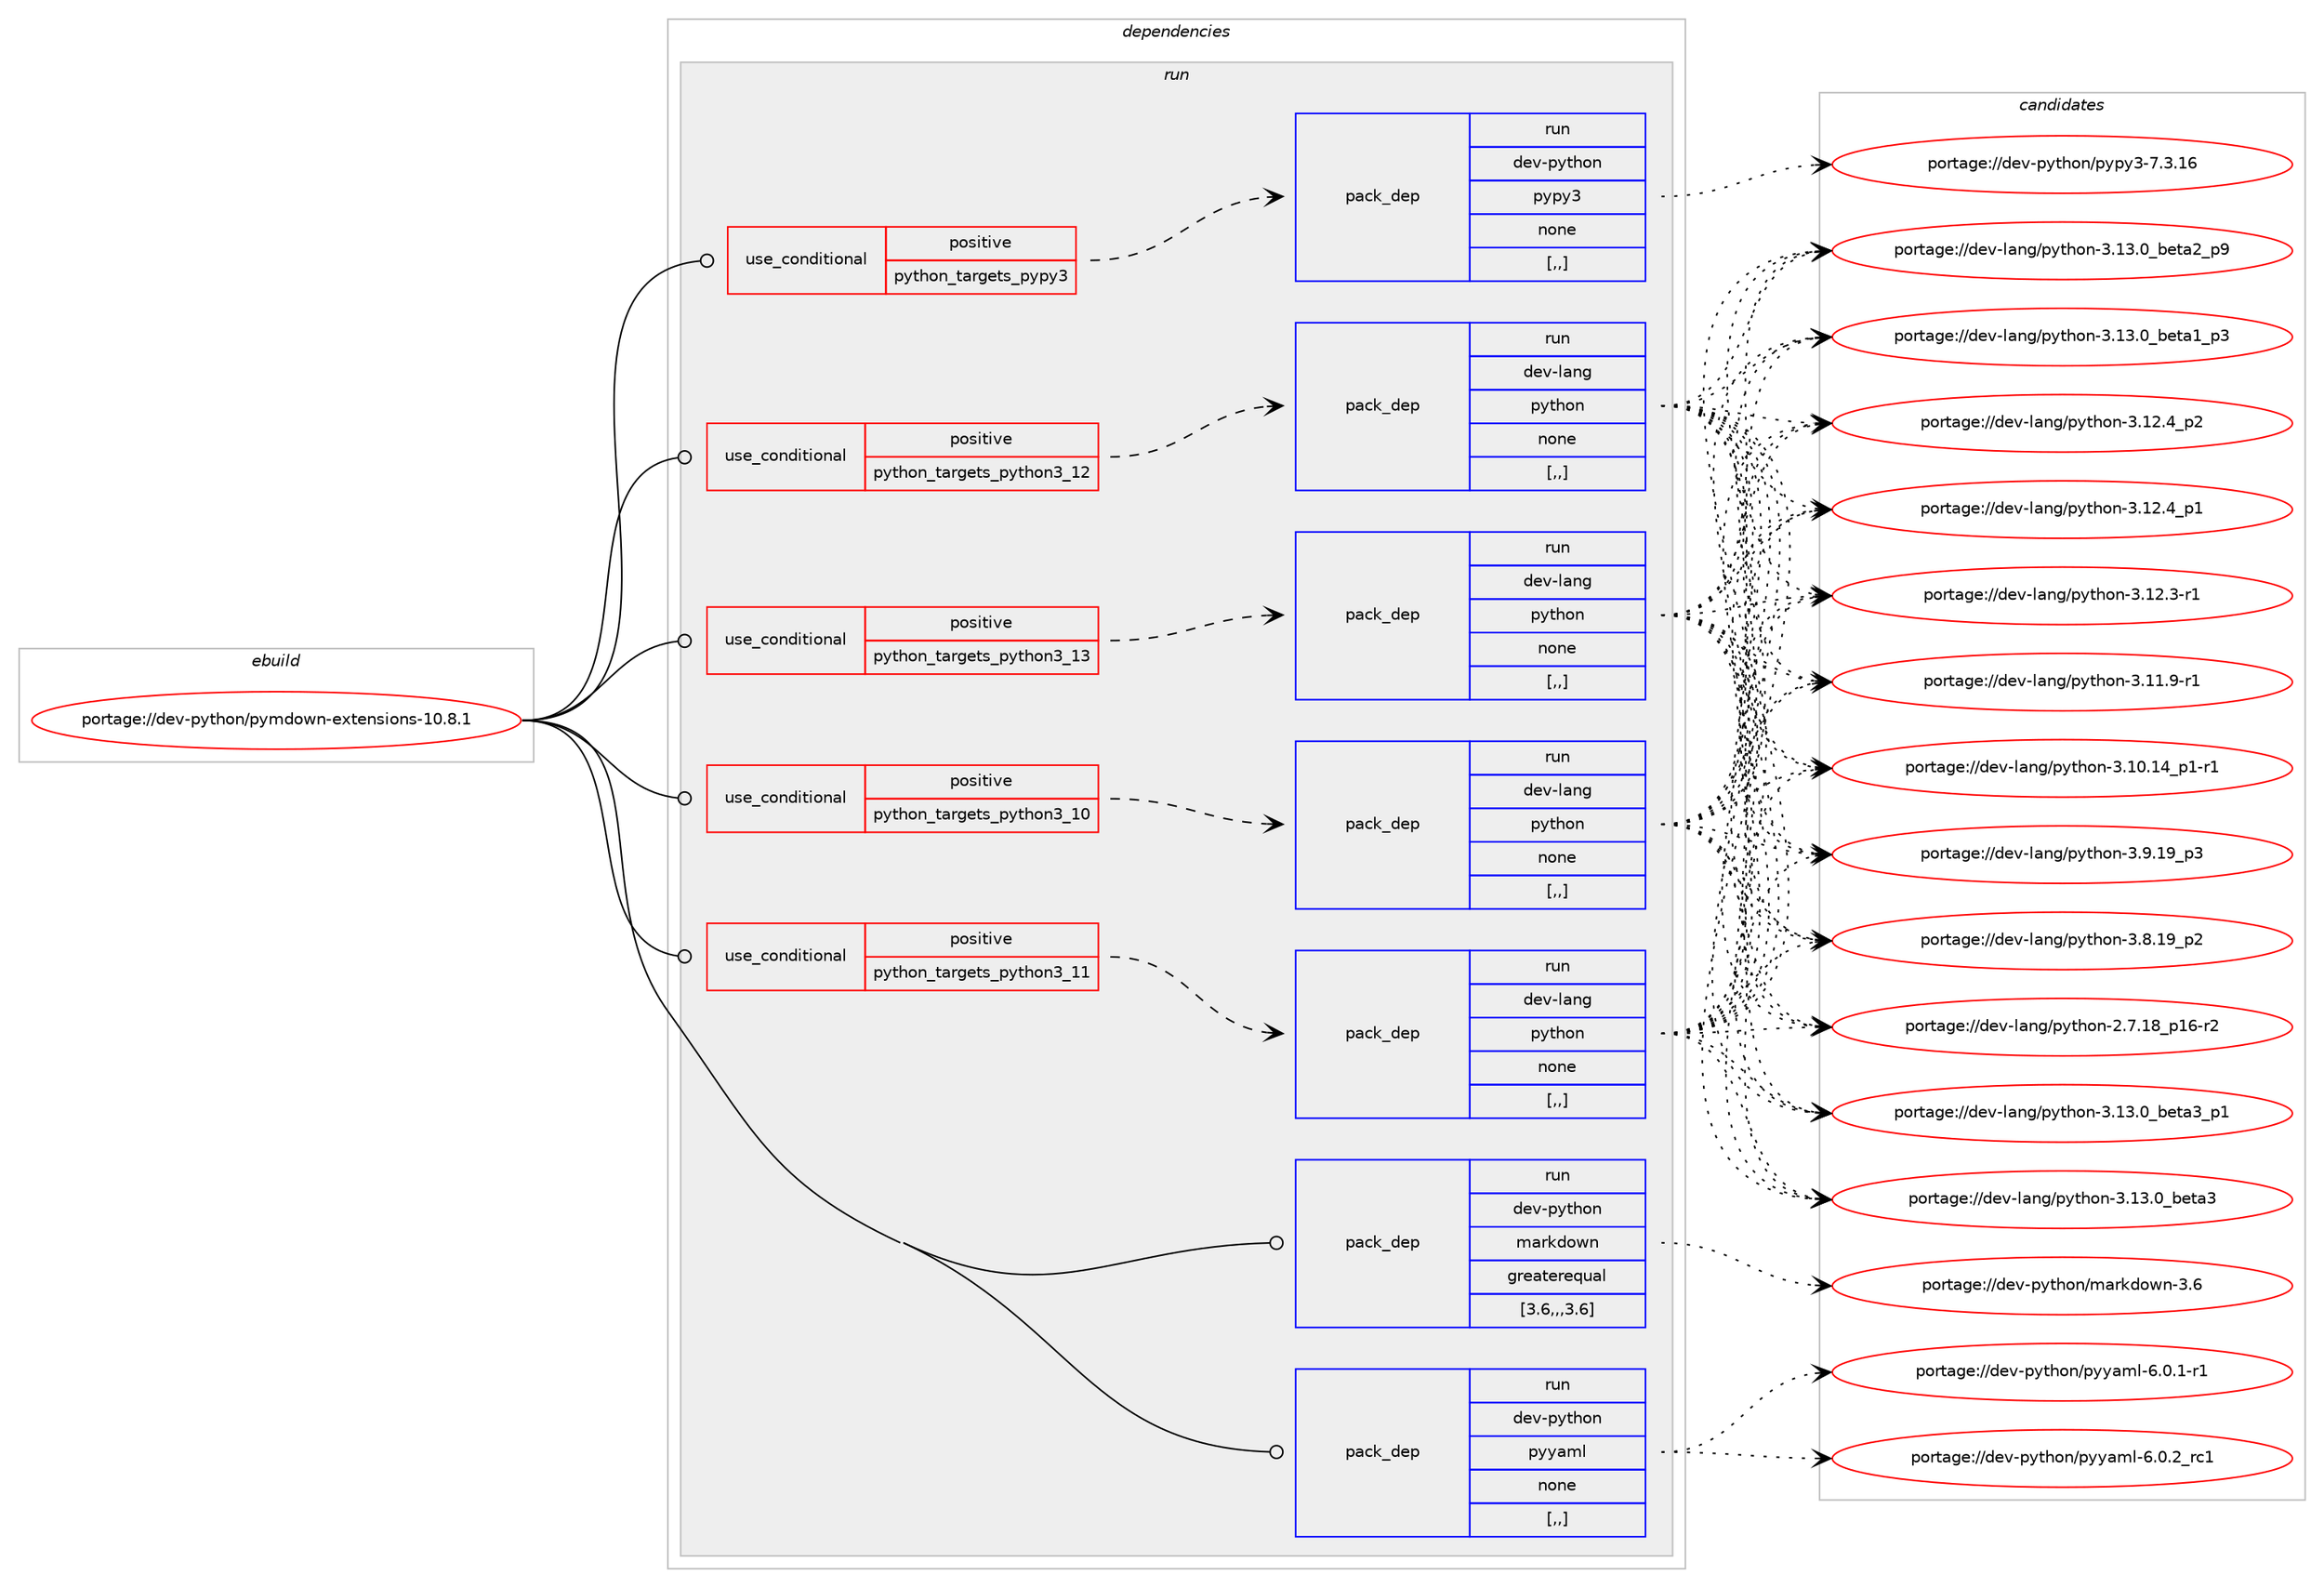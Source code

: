 digraph prolog {

# *************
# Graph options
# *************

newrank=true;
concentrate=true;
compound=true;
graph [rankdir=LR,fontname=Helvetica,fontsize=10,ranksep=1.5];#, ranksep=2.5, nodesep=0.2];
edge  [arrowhead=vee];
node  [fontname=Helvetica,fontsize=10];

# **********
# The ebuild
# **********

subgraph cluster_leftcol {
color=gray;
rank=same;
label=<<i>ebuild</i>>;
id [label="portage://dev-python/pymdown-extensions-10.8.1", color=red, width=4, href="../dev-python/pymdown-extensions-10.8.1.svg"];
}

# ****************
# The dependencies
# ****************

subgraph cluster_midcol {
color=gray;
label=<<i>dependencies</i>>;
subgraph cluster_compile {
fillcolor="#eeeeee";
style=filled;
label=<<i>compile</i>>;
}
subgraph cluster_compileandrun {
fillcolor="#eeeeee";
style=filled;
label=<<i>compile and run</i>>;
}
subgraph cluster_run {
fillcolor="#eeeeee";
style=filled;
label=<<i>run</i>>;
subgraph cond36812 {
dependency156174 [label=<<TABLE BORDER="0" CELLBORDER="1" CELLSPACING="0" CELLPADDING="4"><TR><TD ROWSPAN="3" CELLPADDING="10">use_conditional</TD></TR><TR><TD>positive</TD></TR><TR><TD>python_targets_pypy3</TD></TR></TABLE>>, shape=none, color=red];
subgraph pack118119 {
dependency156175 [label=<<TABLE BORDER="0" CELLBORDER="1" CELLSPACING="0" CELLPADDING="4" WIDTH="220"><TR><TD ROWSPAN="6" CELLPADDING="30">pack_dep</TD></TR><TR><TD WIDTH="110">run</TD></TR><TR><TD>dev-python</TD></TR><TR><TD>pypy3</TD></TR><TR><TD>none</TD></TR><TR><TD>[,,]</TD></TR></TABLE>>, shape=none, color=blue];
}
dependency156174:e -> dependency156175:w [weight=20,style="dashed",arrowhead="vee"];
}
id:e -> dependency156174:w [weight=20,style="solid",arrowhead="odot"];
subgraph cond36813 {
dependency156176 [label=<<TABLE BORDER="0" CELLBORDER="1" CELLSPACING="0" CELLPADDING="4"><TR><TD ROWSPAN="3" CELLPADDING="10">use_conditional</TD></TR><TR><TD>positive</TD></TR><TR><TD>python_targets_python3_10</TD></TR></TABLE>>, shape=none, color=red];
subgraph pack118120 {
dependency156177 [label=<<TABLE BORDER="0" CELLBORDER="1" CELLSPACING="0" CELLPADDING="4" WIDTH="220"><TR><TD ROWSPAN="6" CELLPADDING="30">pack_dep</TD></TR><TR><TD WIDTH="110">run</TD></TR><TR><TD>dev-lang</TD></TR><TR><TD>python</TD></TR><TR><TD>none</TD></TR><TR><TD>[,,]</TD></TR></TABLE>>, shape=none, color=blue];
}
dependency156176:e -> dependency156177:w [weight=20,style="dashed",arrowhead="vee"];
}
id:e -> dependency156176:w [weight=20,style="solid",arrowhead="odot"];
subgraph cond36814 {
dependency156178 [label=<<TABLE BORDER="0" CELLBORDER="1" CELLSPACING="0" CELLPADDING="4"><TR><TD ROWSPAN="3" CELLPADDING="10">use_conditional</TD></TR><TR><TD>positive</TD></TR><TR><TD>python_targets_python3_11</TD></TR></TABLE>>, shape=none, color=red];
subgraph pack118121 {
dependency156179 [label=<<TABLE BORDER="0" CELLBORDER="1" CELLSPACING="0" CELLPADDING="4" WIDTH="220"><TR><TD ROWSPAN="6" CELLPADDING="30">pack_dep</TD></TR><TR><TD WIDTH="110">run</TD></TR><TR><TD>dev-lang</TD></TR><TR><TD>python</TD></TR><TR><TD>none</TD></TR><TR><TD>[,,]</TD></TR></TABLE>>, shape=none, color=blue];
}
dependency156178:e -> dependency156179:w [weight=20,style="dashed",arrowhead="vee"];
}
id:e -> dependency156178:w [weight=20,style="solid",arrowhead="odot"];
subgraph cond36815 {
dependency156180 [label=<<TABLE BORDER="0" CELLBORDER="1" CELLSPACING="0" CELLPADDING="4"><TR><TD ROWSPAN="3" CELLPADDING="10">use_conditional</TD></TR><TR><TD>positive</TD></TR><TR><TD>python_targets_python3_12</TD></TR></TABLE>>, shape=none, color=red];
subgraph pack118122 {
dependency156181 [label=<<TABLE BORDER="0" CELLBORDER="1" CELLSPACING="0" CELLPADDING="4" WIDTH="220"><TR><TD ROWSPAN="6" CELLPADDING="30">pack_dep</TD></TR><TR><TD WIDTH="110">run</TD></TR><TR><TD>dev-lang</TD></TR><TR><TD>python</TD></TR><TR><TD>none</TD></TR><TR><TD>[,,]</TD></TR></TABLE>>, shape=none, color=blue];
}
dependency156180:e -> dependency156181:w [weight=20,style="dashed",arrowhead="vee"];
}
id:e -> dependency156180:w [weight=20,style="solid",arrowhead="odot"];
subgraph cond36816 {
dependency156182 [label=<<TABLE BORDER="0" CELLBORDER="1" CELLSPACING="0" CELLPADDING="4"><TR><TD ROWSPAN="3" CELLPADDING="10">use_conditional</TD></TR><TR><TD>positive</TD></TR><TR><TD>python_targets_python3_13</TD></TR></TABLE>>, shape=none, color=red];
subgraph pack118123 {
dependency156183 [label=<<TABLE BORDER="0" CELLBORDER="1" CELLSPACING="0" CELLPADDING="4" WIDTH="220"><TR><TD ROWSPAN="6" CELLPADDING="30">pack_dep</TD></TR><TR><TD WIDTH="110">run</TD></TR><TR><TD>dev-lang</TD></TR><TR><TD>python</TD></TR><TR><TD>none</TD></TR><TR><TD>[,,]</TD></TR></TABLE>>, shape=none, color=blue];
}
dependency156182:e -> dependency156183:w [weight=20,style="dashed",arrowhead="vee"];
}
id:e -> dependency156182:w [weight=20,style="solid",arrowhead="odot"];
subgraph pack118124 {
dependency156184 [label=<<TABLE BORDER="0" CELLBORDER="1" CELLSPACING="0" CELLPADDING="4" WIDTH="220"><TR><TD ROWSPAN="6" CELLPADDING="30">pack_dep</TD></TR><TR><TD WIDTH="110">run</TD></TR><TR><TD>dev-python</TD></TR><TR><TD>markdown</TD></TR><TR><TD>greaterequal</TD></TR><TR><TD>[3.6,,,3.6]</TD></TR></TABLE>>, shape=none, color=blue];
}
id:e -> dependency156184:w [weight=20,style="solid",arrowhead="odot"];
subgraph pack118125 {
dependency156185 [label=<<TABLE BORDER="0" CELLBORDER="1" CELLSPACING="0" CELLPADDING="4" WIDTH="220"><TR><TD ROWSPAN="6" CELLPADDING="30">pack_dep</TD></TR><TR><TD WIDTH="110">run</TD></TR><TR><TD>dev-python</TD></TR><TR><TD>pyyaml</TD></TR><TR><TD>none</TD></TR><TR><TD>[,,]</TD></TR></TABLE>>, shape=none, color=blue];
}
id:e -> dependency156185:w [weight=20,style="solid",arrowhead="odot"];
}
}

# **************
# The candidates
# **************

subgraph cluster_choices {
rank=same;
color=gray;
label=<<i>candidates</i>>;

subgraph choice118119 {
color=black;
nodesep=1;
choice10010111845112121116104111110471121211121215145554651464954 [label="portage://dev-python/pypy3-7.3.16", color=red, width=4,href="../dev-python/pypy3-7.3.16.svg"];
dependency156175:e -> choice10010111845112121116104111110471121211121215145554651464954:w [style=dotted,weight="100"];
}
subgraph choice118120 {
color=black;
nodesep=1;
choice10010111845108971101034711212111610411111045514649514648959810111697519511249 [label="portage://dev-lang/python-3.13.0_beta3_p1", color=red, width=4,href="../dev-lang/python-3.13.0_beta3_p1.svg"];
choice1001011184510897110103471121211161041111104551464951464895981011169751 [label="portage://dev-lang/python-3.13.0_beta3", color=red, width=4,href="../dev-lang/python-3.13.0_beta3.svg"];
choice10010111845108971101034711212111610411111045514649514648959810111697509511257 [label="portage://dev-lang/python-3.13.0_beta2_p9", color=red, width=4,href="../dev-lang/python-3.13.0_beta2_p9.svg"];
choice10010111845108971101034711212111610411111045514649514648959810111697499511251 [label="portage://dev-lang/python-3.13.0_beta1_p3", color=red, width=4,href="../dev-lang/python-3.13.0_beta1_p3.svg"];
choice100101118451089711010347112121116104111110455146495046529511250 [label="portage://dev-lang/python-3.12.4_p2", color=red, width=4,href="../dev-lang/python-3.12.4_p2.svg"];
choice100101118451089711010347112121116104111110455146495046529511249 [label="portage://dev-lang/python-3.12.4_p1", color=red, width=4,href="../dev-lang/python-3.12.4_p1.svg"];
choice100101118451089711010347112121116104111110455146495046514511449 [label="portage://dev-lang/python-3.12.3-r1", color=red, width=4,href="../dev-lang/python-3.12.3-r1.svg"];
choice100101118451089711010347112121116104111110455146494946574511449 [label="portage://dev-lang/python-3.11.9-r1", color=red, width=4,href="../dev-lang/python-3.11.9-r1.svg"];
choice100101118451089711010347112121116104111110455146494846495295112494511449 [label="portage://dev-lang/python-3.10.14_p1-r1", color=red, width=4,href="../dev-lang/python-3.10.14_p1-r1.svg"];
choice100101118451089711010347112121116104111110455146574649579511251 [label="portage://dev-lang/python-3.9.19_p3", color=red, width=4,href="../dev-lang/python-3.9.19_p3.svg"];
choice100101118451089711010347112121116104111110455146564649579511250 [label="portage://dev-lang/python-3.8.19_p2", color=red, width=4,href="../dev-lang/python-3.8.19_p2.svg"];
choice100101118451089711010347112121116104111110455046554649569511249544511450 [label="portage://dev-lang/python-2.7.18_p16-r2", color=red, width=4,href="../dev-lang/python-2.7.18_p16-r2.svg"];
dependency156177:e -> choice10010111845108971101034711212111610411111045514649514648959810111697519511249:w [style=dotted,weight="100"];
dependency156177:e -> choice1001011184510897110103471121211161041111104551464951464895981011169751:w [style=dotted,weight="100"];
dependency156177:e -> choice10010111845108971101034711212111610411111045514649514648959810111697509511257:w [style=dotted,weight="100"];
dependency156177:e -> choice10010111845108971101034711212111610411111045514649514648959810111697499511251:w [style=dotted,weight="100"];
dependency156177:e -> choice100101118451089711010347112121116104111110455146495046529511250:w [style=dotted,weight="100"];
dependency156177:e -> choice100101118451089711010347112121116104111110455146495046529511249:w [style=dotted,weight="100"];
dependency156177:e -> choice100101118451089711010347112121116104111110455146495046514511449:w [style=dotted,weight="100"];
dependency156177:e -> choice100101118451089711010347112121116104111110455146494946574511449:w [style=dotted,weight="100"];
dependency156177:e -> choice100101118451089711010347112121116104111110455146494846495295112494511449:w [style=dotted,weight="100"];
dependency156177:e -> choice100101118451089711010347112121116104111110455146574649579511251:w [style=dotted,weight="100"];
dependency156177:e -> choice100101118451089711010347112121116104111110455146564649579511250:w [style=dotted,weight="100"];
dependency156177:e -> choice100101118451089711010347112121116104111110455046554649569511249544511450:w [style=dotted,weight="100"];
}
subgraph choice118121 {
color=black;
nodesep=1;
choice10010111845108971101034711212111610411111045514649514648959810111697519511249 [label="portage://dev-lang/python-3.13.0_beta3_p1", color=red, width=4,href="../dev-lang/python-3.13.0_beta3_p1.svg"];
choice1001011184510897110103471121211161041111104551464951464895981011169751 [label="portage://dev-lang/python-3.13.0_beta3", color=red, width=4,href="../dev-lang/python-3.13.0_beta3.svg"];
choice10010111845108971101034711212111610411111045514649514648959810111697509511257 [label="portage://dev-lang/python-3.13.0_beta2_p9", color=red, width=4,href="../dev-lang/python-3.13.0_beta2_p9.svg"];
choice10010111845108971101034711212111610411111045514649514648959810111697499511251 [label="portage://dev-lang/python-3.13.0_beta1_p3", color=red, width=4,href="../dev-lang/python-3.13.0_beta1_p3.svg"];
choice100101118451089711010347112121116104111110455146495046529511250 [label="portage://dev-lang/python-3.12.4_p2", color=red, width=4,href="../dev-lang/python-3.12.4_p2.svg"];
choice100101118451089711010347112121116104111110455146495046529511249 [label="portage://dev-lang/python-3.12.4_p1", color=red, width=4,href="../dev-lang/python-3.12.4_p1.svg"];
choice100101118451089711010347112121116104111110455146495046514511449 [label="portage://dev-lang/python-3.12.3-r1", color=red, width=4,href="../dev-lang/python-3.12.3-r1.svg"];
choice100101118451089711010347112121116104111110455146494946574511449 [label="portage://dev-lang/python-3.11.9-r1", color=red, width=4,href="../dev-lang/python-3.11.9-r1.svg"];
choice100101118451089711010347112121116104111110455146494846495295112494511449 [label="portage://dev-lang/python-3.10.14_p1-r1", color=red, width=4,href="../dev-lang/python-3.10.14_p1-r1.svg"];
choice100101118451089711010347112121116104111110455146574649579511251 [label="portage://dev-lang/python-3.9.19_p3", color=red, width=4,href="../dev-lang/python-3.9.19_p3.svg"];
choice100101118451089711010347112121116104111110455146564649579511250 [label="portage://dev-lang/python-3.8.19_p2", color=red, width=4,href="../dev-lang/python-3.8.19_p2.svg"];
choice100101118451089711010347112121116104111110455046554649569511249544511450 [label="portage://dev-lang/python-2.7.18_p16-r2", color=red, width=4,href="../dev-lang/python-2.7.18_p16-r2.svg"];
dependency156179:e -> choice10010111845108971101034711212111610411111045514649514648959810111697519511249:w [style=dotted,weight="100"];
dependency156179:e -> choice1001011184510897110103471121211161041111104551464951464895981011169751:w [style=dotted,weight="100"];
dependency156179:e -> choice10010111845108971101034711212111610411111045514649514648959810111697509511257:w [style=dotted,weight="100"];
dependency156179:e -> choice10010111845108971101034711212111610411111045514649514648959810111697499511251:w [style=dotted,weight="100"];
dependency156179:e -> choice100101118451089711010347112121116104111110455146495046529511250:w [style=dotted,weight="100"];
dependency156179:e -> choice100101118451089711010347112121116104111110455146495046529511249:w [style=dotted,weight="100"];
dependency156179:e -> choice100101118451089711010347112121116104111110455146495046514511449:w [style=dotted,weight="100"];
dependency156179:e -> choice100101118451089711010347112121116104111110455146494946574511449:w [style=dotted,weight="100"];
dependency156179:e -> choice100101118451089711010347112121116104111110455146494846495295112494511449:w [style=dotted,weight="100"];
dependency156179:e -> choice100101118451089711010347112121116104111110455146574649579511251:w [style=dotted,weight="100"];
dependency156179:e -> choice100101118451089711010347112121116104111110455146564649579511250:w [style=dotted,weight="100"];
dependency156179:e -> choice100101118451089711010347112121116104111110455046554649569511249544511450:w [style=dotted,weight="100"];
}
subgraph choice118122 {
color=black;
nodesep=1;
choice10010111845108971101034711212111610411111045514649514648959810111697519511249 [label="portage://dev-lang/python-3.13.0_beta3_p1", color=red, width=4,href="../dev-lang/python-3.13.0_beta3_p1.svg"];
choice1001011184510897110103471121211161041111104551464951464895981011169751 [label="portage://dev-lang/python-3.13.0_beta3", color=red, width=4,href="../dev-lang/python-3.13.0_beta3.svg"];
choice10010111845108971101034711212111610411111045514649514648959810111697509511257 [label="portage://dev-lang/python-3.13.0_beta2_p9", color=red, width=4,href="../dev-lang/python-3.13.0_beta2_p9.svg"];
choice10010111845108971101034711212111610411111045514649514648959810111697499511251 [label="portage://dev-lang/python-3.13.0_beta1_p3", color=red, width=4,href="../dev-lang/python-3.13.0_beta1_p3.svg"];
choice100101118451089711010347112121116104111110455146495046529511250 [label="portage://dev-lang/python-3.12.4_p2", color=red, width=4,href="../dev-lang/python-3.12.4_p2.svg"];
choice100101118451089711010347112121116104111110455146495046529511249 [label="portage://dev-lang/python-3.12.4_p1", color=red, width=4,href="../dev-lang/python-3.12.4_p1.svg"];
choice100101118451089711010347112121116104111110455146495046514511449 [label="portage://dev-lang/python-3.12.3-r1", color=red, width=4,href="../dev-lang/python-3.12.3-r1.svg"];
choice100101118451089711010347112121116104111110455146494946574511449 [label="portage://dev-lang/python-3.11.9-r1", color=red, width=4,href="../dev-lang/python-3.11.9-r1.svg"];
choice100101118451089711010347112121116104111110455146494846495295112494511449 [label="portage://dev-lang/python-3.10.14_p1-r1", color=red, width=4,href="../dev-lang/python-3.10.14_p1-r1.svg"];
choice100101118451089711010347112121116104111110455146574649579511251 [label="portage://dev-lang/python-3.9.19_p3", color=red, width=4,href="../dev-lang/python-3.9.19_p3.svg"];
choice100101118451089711010347112121116104111110455146564649579511250 [label="portage://dev-lang/python-3.8.19_p2", color=red, width=4,href="../dev-lang/python-3.8.19_p2.svg"];
choice100101118451089711010347112121116104111110455046554649569511249544511450 [label="portage://dev-lang/python-2.7.18_p16-r2", color=red, width=4,href="../dev-lang/python-2.7.18_p16-r2.svg"];
dependency156181:e -> choice10010111845108971101034711212111610411111045514649514648959810111697519511249:w [style=dotted,weight="100"];
dependency156181:e -> choice1001011184510897110103471121211161041111104551464951464895981011169751:w [style=dotted,weight="100"];
dependency156181:e -> choice10010111845108971101034711212111610411111045514649514648959810111697509511257:w [style=dotted,weight="100"];
dependency156181:e -> choice10010111845108971101034711212111610411111045514649514648959810111697499511251:w [style=dotted,weight="100"];
dependency156181:e -> choice100101118451089711010347112121116104111110455146495046529511250:w [style=dotted,weight="100"];
dependency156181:e -> choice100101118451089711010347112121116104111110455146495046529511249:w [style=dotted,weight="100"];
dependency156181:e -> choice100101118451089711010347112121116104111110455146495046514511449:w [style=dotted,weight="100"];
dependency156181:e -> choice100101118451089711010347112121116104111110455146494946574511449:w [style=dotted,weight="100"];
dependency156181:e -> choice100101118451089711010347112121116104111110455146494846495295112494511449:w [style=dotted,weight="100"];
dependency156181:e -> choice100101118451089711010347112121116104111110455146574649579511251:w [style=dotted,weight="100"];
dependency156181:e -> choice100101118451089711010347112121116104111110455146564649579511250:w [style=dotted,weight="100"];
dependency156181:e -> choice100101118451089711010347112121116104111110455046554649569511249544511450:w [style=dotted,weight="100"];
}
subgraph choice118123 {
color=black;
nodesep=1;
choice10010111845108971101034711212111610411111045514649514648959810111697519511249 [label="portage://dev-lang/python-3.13.0_beta3_p1", color=red, width=4,href="../dev-lang/python-3.13.0_beta3_p1.svg"];
choice1001011184510897110103471121211161041111104551464951464895981011169751 [label="portage://dev-lang/python-3.13.0_beta3", color=red, width=4,href="../dev-lang/python-3.13.0_beta3.svg"];
choice10010111845108971101034711212111610411111045514649514648959810111697509511257 [label="portage://dev-lang/python-3.13.0_beta2_p9", color=red, width=4,href="../dev-lang/python-3.13.0_beta2_p9.svg"];
choice10010111845108971101034711212111610411111045514649514648959810111697499511251 [label="portage://dev-lang/python-3.13.0_beta1_p3", color=red, width=4,href="../dev-lang/python-3.13.0_beta1_p3.svg"];
choice100101118451089711010347112121116104111110455146495046529511250 [label="portage://dev-lang/python-3.12.4_p2", color=red, width=4,href="../dev-lang/python-3.12.4_p2.svg"];
choice100101118451089711010347112121116104111110455146495046529511249 [label="portage://dev-lang/python-3.12.4_p1", color=red, width=4,href="../dev-lang/python-3.12.4_p1.svg"];
choice100101118451089711010347112121116104111110455146495046514511449 [label="portage://dev-lang/python-3.12.3-r1", color=red, width=4,href="../dev-lang/python-3.12.3-r1.svg"];
choice100101118451089711010347112121116104111110455146494946574511449 [label="portage://dev-lang/python-3.11.9-r1", color=red, width=4,href="../dev-lang/python-3.11.9-r1.svg"];
choice100101118451089711010347112121116104111110455146494846495295112494511449 [label="portage://dev-lang/python-3.10.14_p1-r1", color=red, width=4,href="../dev-lang/python-3.10.14_p1-r1.svg"];
choice100101118451089711010347112121116104111110455146574649579511251 [label="portage://dev-lang/python-3.9.19_p3", color=red, width=4,href="../dev-lang/python-3.9.19_p3.svg"];
choice100101118451089711010347112121116104111110455146564649579511250 [label="portage://dev-lang/python-3.8.19_p2", color=red, width=4,href="../dev-lang/python-3.8.19_p2.svg"];
choice100101118451089711010347112121116104111110455046554649569511249544511450 [label="portage://dev-lang/python-2.7.18_p16-r2", color=red, width=4,href="../dev-lang/python-2.7.18_p16-r2.svg"];
dependency156183:e -> choice10010111845108971101034711212111610411111045514649514648959810111697519511249:w [style=dotted,weight="100"];
dependency156183:e -> choice1001011184510897110103471121211161041111104551464951464895981011169751:w [style=dotted,weight="100"];
dependency156183:e -> choice10010111845108971101034711212111610411111045514649514648959810111697509511257:w [style=dotted,weight="100"];
dependency156183:e -> choice10010111845108971101034711212111610411111045514649514648959810111697499511251:w [style=dotted,weight="100"];
dependency156183:e -> choice100101118451089711010347112121116104111110455146495046529511250:w [style=dotted,weight="100"];
dependency156183:e -> choice100101118451089711010347112121116104111110455146495046529511249:w [style=dotted,weight="100"];
dependency156183:e -> choice100101118451089711010347112121116104111110455146495046514511449:w [style=dotted,weight="100"];
dependency156183:e -> choice100101118451089711010347112121116104111110455146494946574511449:w [style=dotted,weight="100"];
dependency156183:e -> choice100101118451089711010347112121116104111110455146494846495295112494511449:w [style=dotted,weight="100"];
dependency156183:e -> choice100101118451089711010347112121116104111110455146574649579511251:w [style=dotted,weight="100"];
dependency156183:e -> choice100101118451089711010347112121116104111110455146564649579511250:w [style=dotted,weight="100"];
dependency156183:e -> choice100101118451089711010347112121116104111110455046554649569511249544511450:w [style=dotted,weight="100"];
}
subgraph choice118124 {
color=black;
nodesep=1;
choice10010111845112121116104111110471099711410710011111911045514654 [label="portage://dev-python/markdown-3.6", color=red, width=4,href="../dev-python/markdown-3.6.svg"];
dependency156184:e -> choice10010111845112121116104111110471099711410710011111911045514654:w [style=dotted,weight="100"];
}
subgraph choice118125 {
color=black;
nodesep=1;
choice100101118451121211161041111104711212112197109108455446484650951149949 [label="portage://dev-python/pyyaml-6.0.2_rc1", color=red, width=4,href="../dev-python/pyyaml-6.0.2_rc1.svg"];
choice1001011184511212111610411111047112121121971091084554464846494511449 [label="portage://dev-python/pyyaml-6.0.1-r1", color=red, width=4,href="../dev-python/pyyaml-6.0.1-r1.svg"];
dependency156185:e -> choice100101118451121211161041111104711212112197109108455446484650951149949:w [style=dotted,weight="100"];
dependency156185:e -> choice1001011184511212111610411111047112121121971091084554464846494511449:w [style=dotted,weight="100"];
}
}

}

